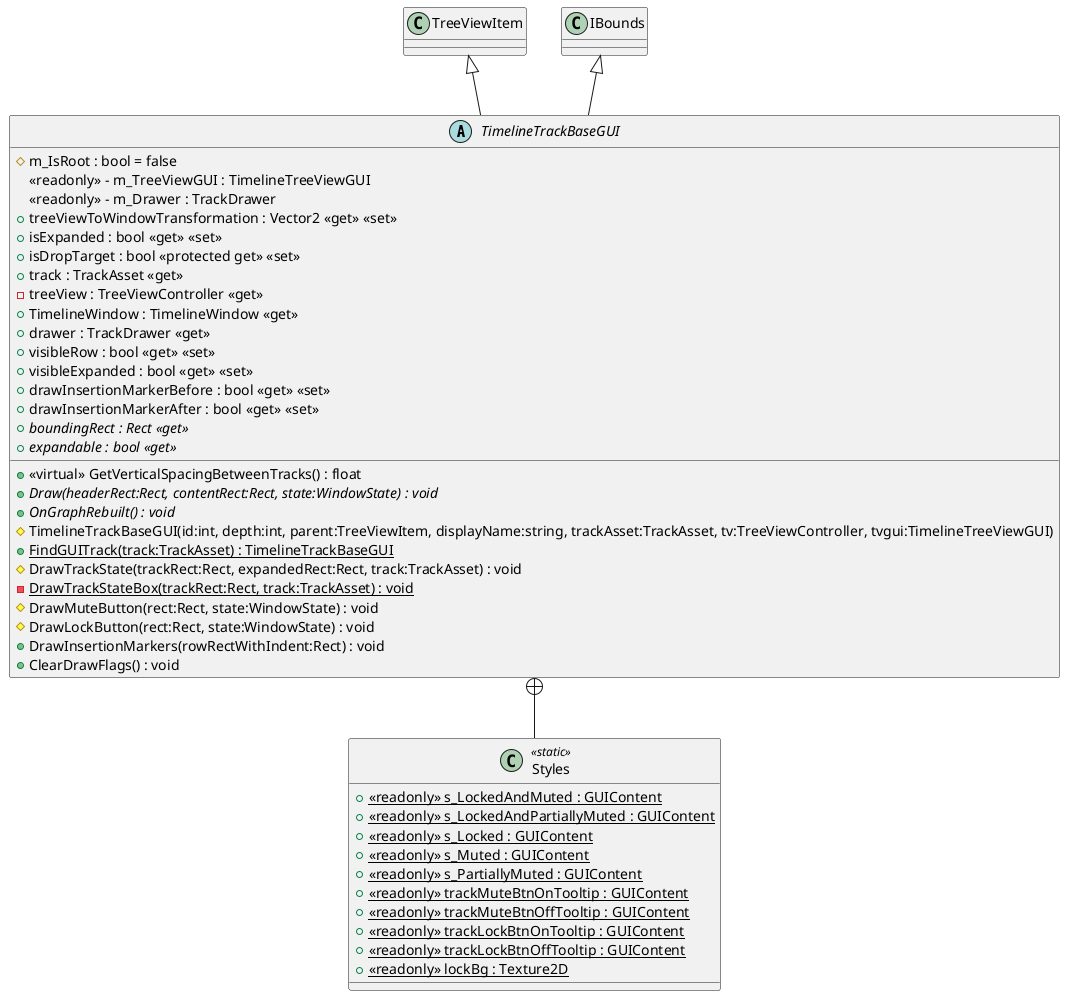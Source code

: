 @startuml
abstract class TimelineTrackBaseGUI {
    # m_IsRoot : bool = false
    <<readonly>> - m_TreeViewGUI : TimelineTreeViewGUI
    <<readonly>> - m_Drawer : TrackDrawer
    + treeViewToWindowTransformation : Vector2 <<get>> <<set>>
    + isExpanded : bool <<get>> <<set>>
    + isDropTarget : bool <<protected get>> <<set>>
    + track : TrackAsset <<get>>
    - treeView : TreeViewController <<get>>
    + TimelineWindow : TimelineWindow <<get>>
    + drawer : TrackDrawer <<get>>
    + <<virtual>> GetVerticalSpacingBetweenTracks() : float
    + visibleRow : bool <<get>> <<set>>
    + visibleExpanded : bool <<get>> <<set>>
    + drawInsertionMarkerBefore : bool <<get>> <<set>>
    + drawInsertionMarkerAfter : bool <<get>> <<set>>
    + {abstract} boundingRect : Rect <<get>>
    + {abstract} expandable : bool <<get>>
    + {abstract} Draw(headerRect:Rect, contentRect:Rect, state:WindowState) : void
    + {abstract} OnGraphRebuilt() : void
    # TimelineTrackBaseGUI(id:int, depth:int, parent:TreeViewItem, displayName:string, trackAsset:TrackAsset, tv:TreeViewController, tvgui:TimelineTreeViewGUI)
    + {static} FindGUITrack(track:TrackAsset) : TimelineTrackBaseGUI
    # DrawTrackState(trackRect:Rect, expandedRect:Rect, track:TrackAsset) : void
    {static} - DrawTrackStateBox(trackRect:Rect, track:TrackAsset) : void
    # DrawMuteButton(rect:Rect, state:WindowState) : void
    # DrawLockButton(rect:Rect, state:WindowState) : void
    + DrawInsertionMarkers(rowRectWithIndent:Rect) : void
    + ClearDrawFlags() : void
}
class Styles <<static>> {
    + {static} <<readonly>> s_LockedAndMuted : GUIContent
    + {static} <<readonly>> s_LockedAndPartiallyMuted : GUIContent
    + {static} <<readonly>> s_Locked : GUIContent
    + {static} <<readonly>> s_Muted : GUIContent
    + {static} <<readonly>> s_PartiallyMuted : GUIContent
    + {static} <<readonly>> trackMuteBtnOnTooltip : GUIContent
    + {static} <<readonly>> trackMuteBtnOffTooltip : GUIContent
    + {static} <<readonly>> trackLockBtnOnTooltip : GUIContent
    + {static} <<readonly>> trackLockBtnOffTooltip : GUIContent
    + {static} <<readonly>> lockBg : Texture2D
}
TreeViewItem <|-- TimelineTrackBaseGUI
IBounds <|-- TimelineTrackBaseGUI
TimelineTrackBaseGUI +-- Styles
@enduml
